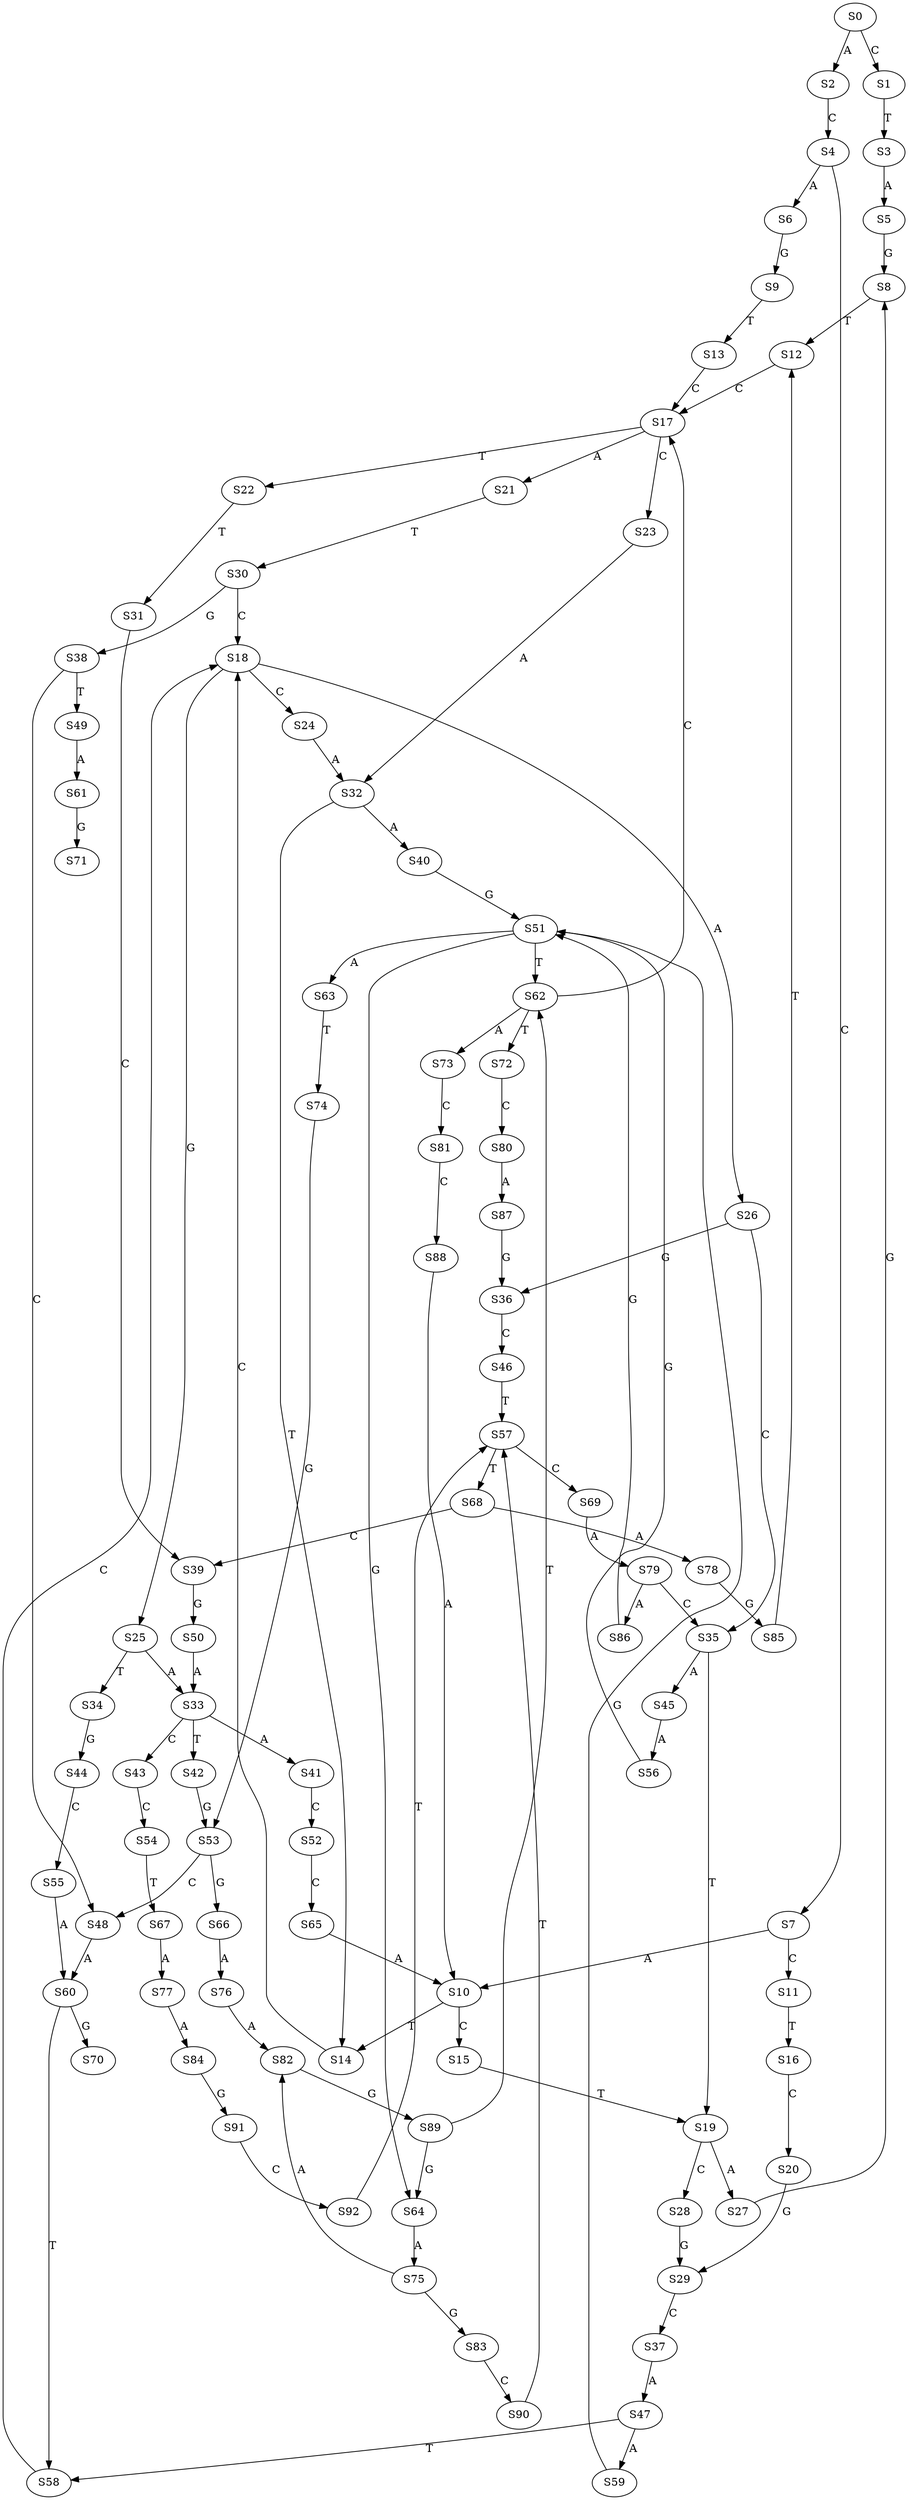 strict digraph  {
	S0 -> S1 [ label = C ];
	S0 -> S2 [ label = A ];
	S1 -> S3 [ label = T ];
	S2 -> S4 [ label = C ];
	S3 -> S5 [ label = A ];
	S4 -> S6 [ label = A ];
	S4 -> S7 [ label = C ];
	S5 -> S8 [ label = G ];
	S6 -> S9 [ label = G ];
	S7 -> S10 [ label = A ];
	S7 -> S11 [ label = C ];
	S8 -> S12 [ label = T ];
	S9 -> S13 [ label = T ];
	S10 -> S14 [ label = T ];
	S10 -> S15 [ label = C ];
	S11 -> S16 [ label = T ];
	S12 -> S17 [ label = C ];
	S13 -> S17 [ label = C ];
	S14 -> S18 [ label = C ];
	S15 -> S19 [ label = T ];
	S16 -> S20 [ label = C ];
	S17 -> S21 [ label = A ];
	S17 -> S22 [ label = T ];
	S17 -> S23 [ label = C ];
	S18 -> S24 [ label = C ];
	S18 -> S25 [ label = G ];
	S18 -> S26 [ label = A ];
	S19 -> S27 [ label = A ];
	S19 -> S28 [ label = C ];
	S20 -> S29 [ label = G ];
	S21 -> S30 [ label = T ];
	S22 -> S31 [ label = T ];
	S23 -> S32 [ label = A ];
	S24 -> S32 [ label = A ];
	S25 -> S33 [ label = A ];
	S25 -> S34 [ label = T ];
	S26 -> S35 [ label = C ];
	S26 -> S36 [ label = G ];
	S27 -> S8 [ label = G ];
	S28 -> S29 [ label = G ];
	S29 -> S37 [ label = C ];
	S30 -> S38 [ label = G ];
	S30 -> S18 [ label = C ];
	S31 -> S39 [ label = C ];
	S32 -> S40 [ label = A ];
	S32 -> S14 [ label = T ];
	S33 -> S41 [ label = A ];
	S33 -> S42 [ label = T ];
	S33 -> S43 [ label = C ];
	S34 -> S44 [ label = G ];
	S35 -> S19 [ label = T ];
	S35 -> S45 [ label = A ];
	S36 -> S46 [ label = C ];
	S37 -> S47 [ label = A ];
	S38 -> S48 [ label = C ];
	S38 -> S49 [ label = T ];
	S39 -> S50 [ label = G ];
	S40 -> S51 [ label = G ];
	S41 -> S52 [ label = C ];
	S42 -> S53 [ label = G ];
	S43 -> S54 [ label = C ];
	S44 -> S55 [ label = C ];
	S45 -> S56 [ label = A ];
	S46 -> S57 [ label = T ];
	S47 -> S58 [ label = T ];
	S47 -> S59 [ label = A ];
	S48 -> S60 [ label = A ];
	S49 -> S61 [ label = A ];
	S50 -> S33 [ label = A ];
	S51 -> S62 [ label = T ];
	S51 -> S63 [ label = A ];
	S51 -> S64 [ label = G ];
	S52 -> S65 [ label = C ];
	S53 -> S48 [ label = C ];
	S53 -> S66 [ label = G ];
	S54 -> S67 [ label = T ];
	S55 -> S60 [ label = A ];
	S56 -> S51 [ label = G ];
	S57 -> S68 [ label = T ];
	S57 -> S69 [ label = C ];
	S58 -> S18 [ label = C ];
	S59 -> S51 [ label = G ];
	S60 -> S70 [ label = G ];
	S60 -> S58 [ label = T ];
	S61 -> S71 [ label = G ];
	S62 -> S72 [ label = T ];
	S62 -> S73 [ label = A ];
	S62 -> S17 [ label = C ];
	S63 -> S74 [ label = T ];
	S64 -> S75 [ label = A ];
	S65 -> S10 [ label = A ];
	S66 -> S76 [ label = A ];
	S67 -> S77 [ label = A ];
	S68 -> S78 [ label = A ];
	S68 -> S39 [ label = C ];
	S69 -> S79 [ label = A ];
	S72 -> S80 [ label = C ];
	S73 -> S81 [ label = C ];
	S74 -> S53 [ label = G ];
	S75 -> S82 [ label = A ];
	S75 -> S83 [ label = G ];
	S76 -> S82 [ label = A ];
	S77 -> S84 [ label = A ];
	S78 -> S85 [ label = G ];
	S79 -> S86 [ label = A ];
	S79 -> S35 [ label = C ];
	S80 -> S87 [ label = A ];
	S81 -> S88 [ label = C ];
	S82 -> S89 [ label = G ];
	S83 -> S90 [ label = C ];
	S84 -> S91 [ label = G ];
	S85 -> S12 [ label = T ];
	S86 -> S51 [ label = G ];
	S87 -> S36 [ label = G ];
	S88 -> S10 [ label = A ];
	S89 -> S62 [ label = T ];
	S89 -> S64 [ label = G ];
	S90 -> S57 [ label = T ];
	S91 -> S92 [ label = C ];
	S92 -> S57 [ label = T ];
}
